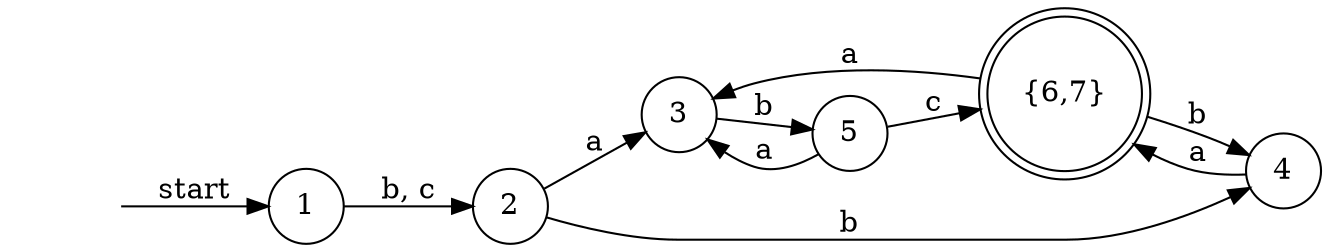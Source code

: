 digraph graph_3_4_3{
    rankdir=LR;

    "" [shape = none];
    "{6,7}" [shape = doublecircle];
    node [shape = circle];

    "" -> 1 [label = "start"];
    1 -> 2 [label = "b, c"];
    2 -> 3 [label = "a"];
    2 -> 4 [label = "b"];
    4 -> "{6,7}" [label = "a"];
    "{6,7}" -> 3 [label = "a"];
    "{6,7}" -> 4 [label = "b"];
    3 -> 5 [label = "b"];
    5 -> 3 [label = "a"];
    5 -> "{6,7}" [label = "c"];
}
